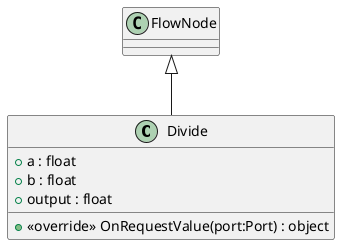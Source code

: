 @startuml
class Divide {
    + a : float
    + b : float
    + output : float
    + <<override>> OnRequestValue(port:Port) : object
}
FlowNode <|-- Divide
@enduml
